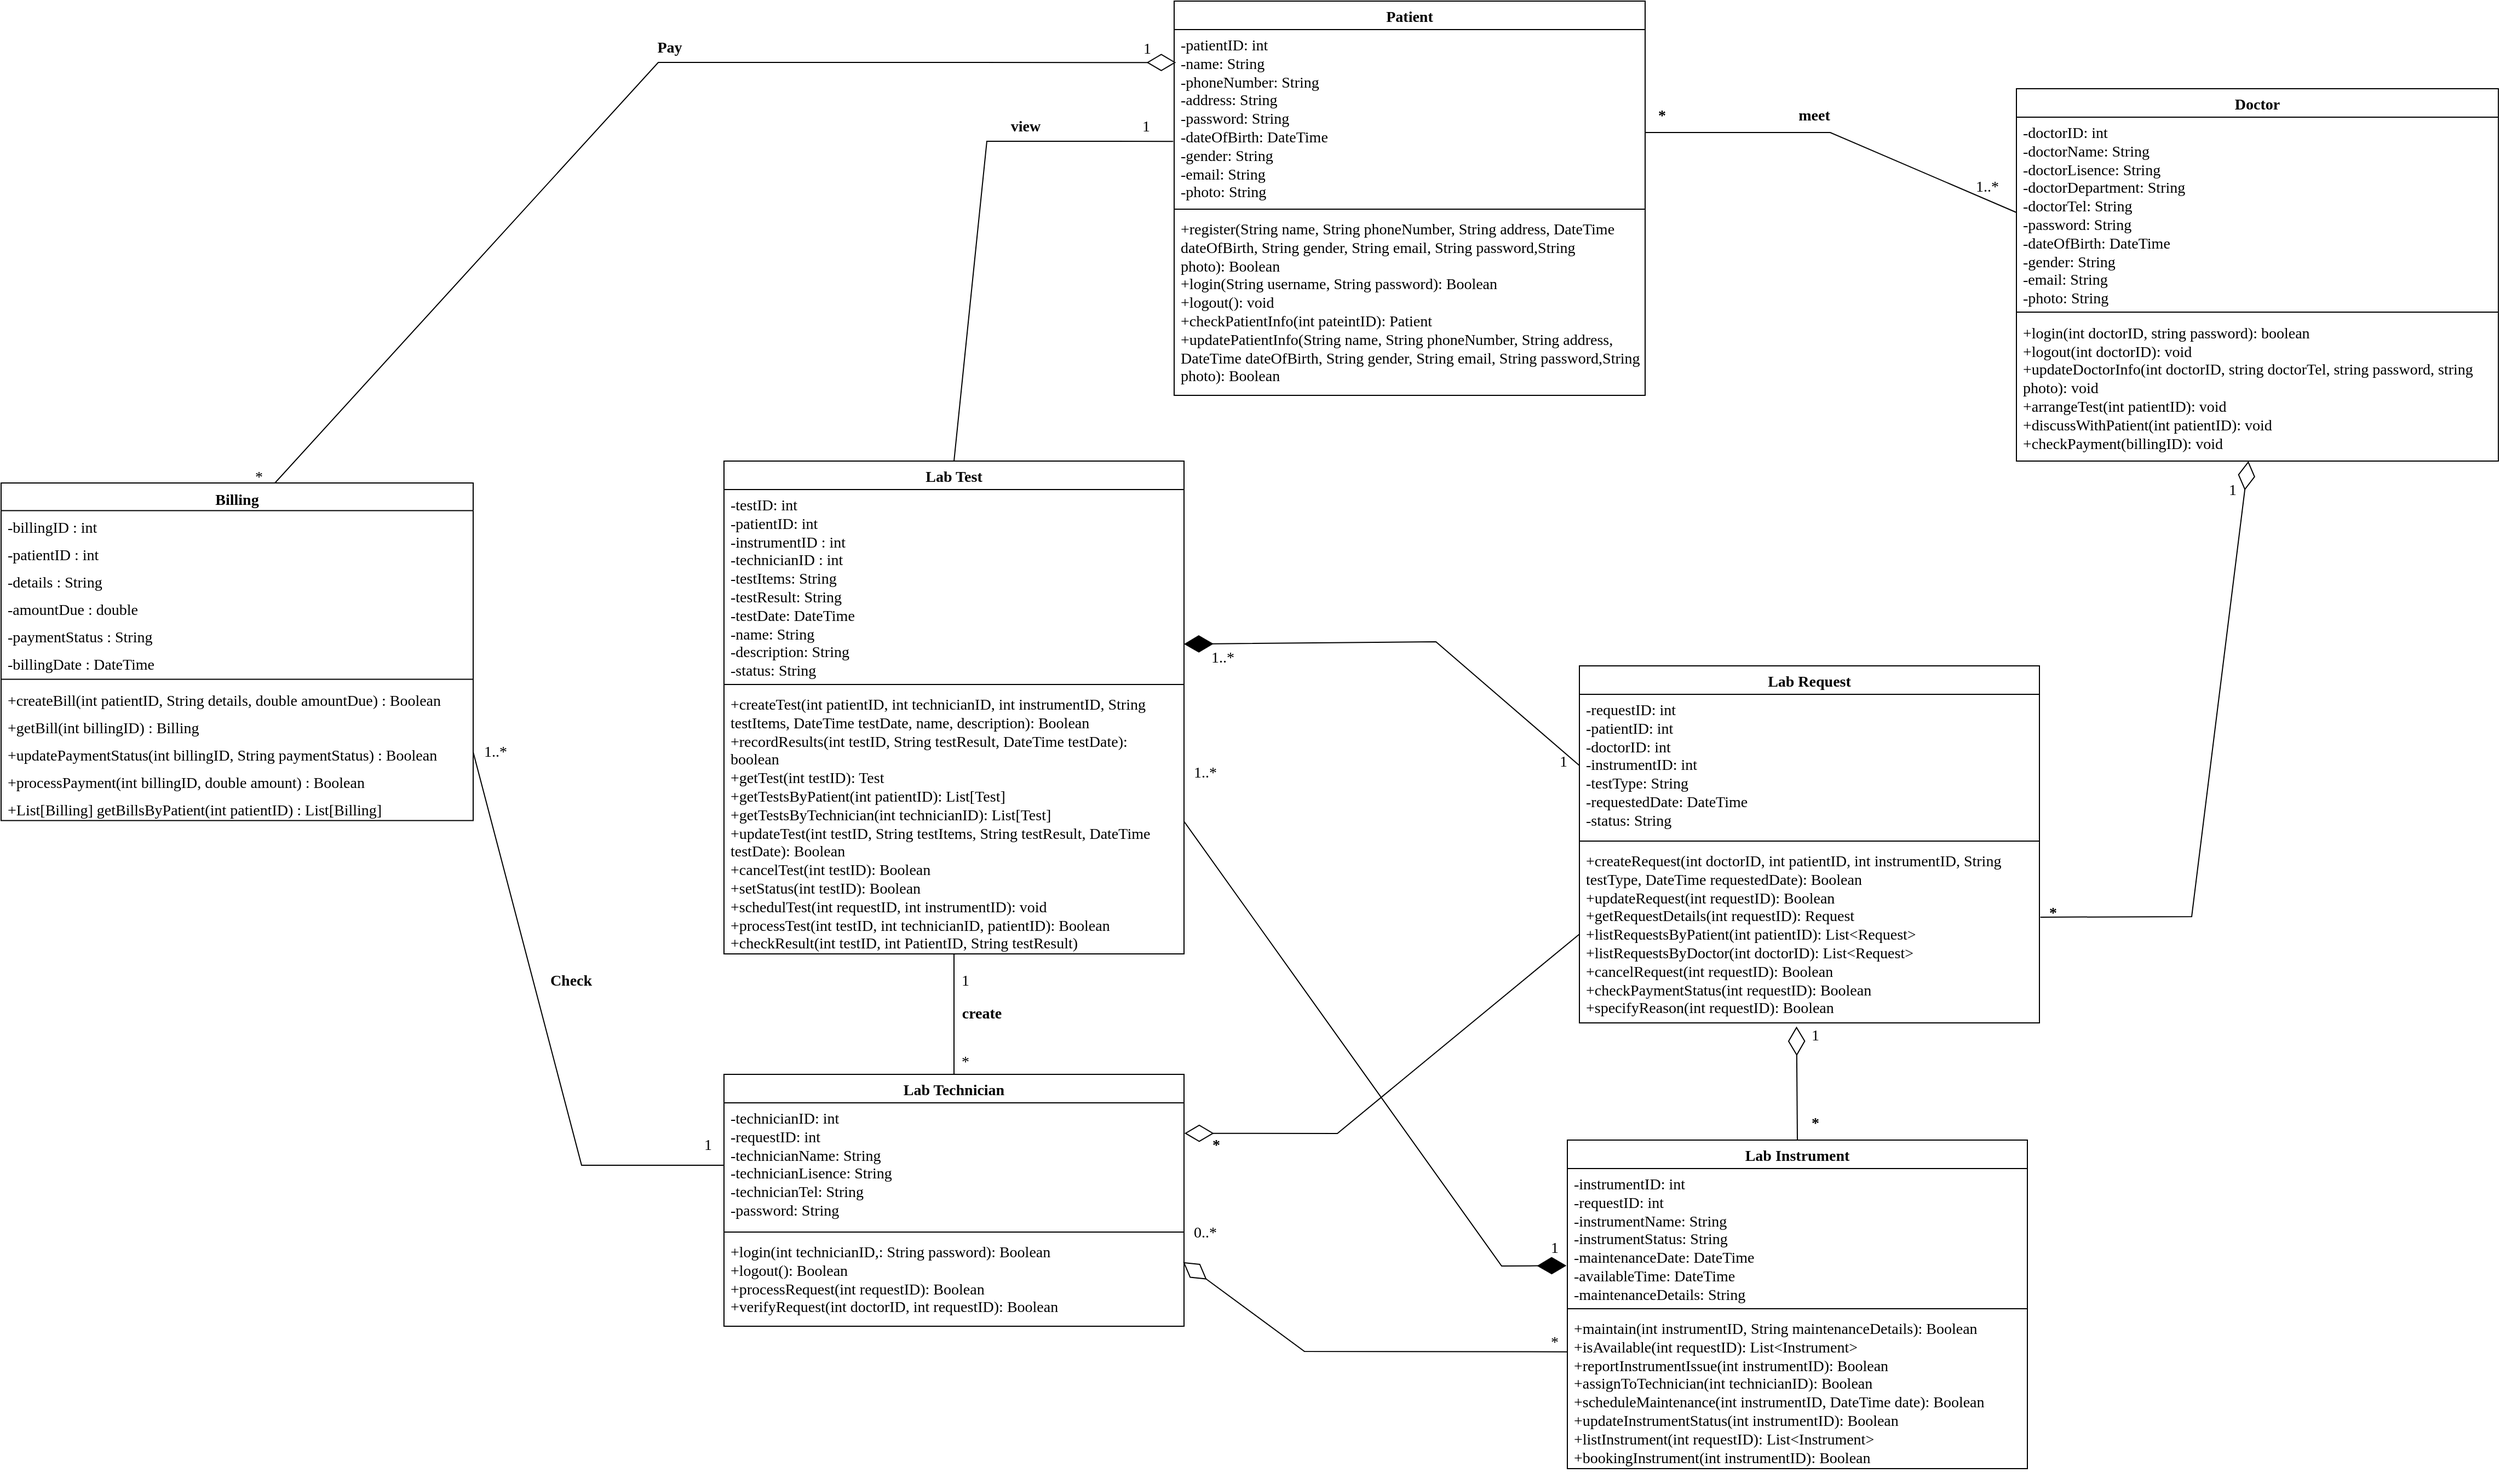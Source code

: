 <mxfile version="22.1.11" type="device">
  <diagram name="第 1 页" id="TqKDPVgios2m9M21Ib9q">
    <mxGraphModel dx="4728" dy="2272" grid="1" gridSize="10" guides="1" tooltips="1" connect="1" arrows="1" fold="1" page="1" pageScale="1" pageWidth="1169" pageHeight="827" background="none" math="0" shadow="0">
      <root>
        <mxCell id="0" />
        <mxCell id="1" parent="0" />
        <mxCell id="9he8c93qXu7TokHDavqF-1" value="Patient" style="swimlane;fontStyle=1;align=center;verticalAlign=top;childLayout=stackLayout;horizontal=1;startSize=26;horizontalStack=0;resizeParent=1;resizeParentMax=0;resizeLast=0;collapsible=1;marginBottom=0;whiteSpace=wrap;html=1;fontFamily=Times New Roman;fontSize=14;" parent="1" vertex="1">
          <mxGeometry x="-1599" y="-990" width="430" height="360" as="geometry" />
        </mxCell>
        <mxCell id="9he8c93qXu7TokHDavqF-2" value="&lt;font style=&quot;font-size: 14px;&quot;&gt;        -patientID: int&lt;br style=&quot;font-size: 14px;&quot;&gt;-name: String&amp;nbsp;&lt;br style=&quot;font-size: 14px;&quot;&gt;-phoneNumber: String&amp;nbsp;&lt;br style=&quot;font-size: 14px;&quot;&gt;-address: String&amp;nbsp;&lt;br style=&quot;font-size: 14px;&quot;&gt;-password: String&amp;nbsp;&lt;br style=&quot;font-size: 14px;&quot;&gt;-dateOfBirth: DateTime&amp;nbsp;&lt;br style=&quot;font-size: 14px;&quot;&gt;-gender: String&amp;nbsp;&lt;br style=&quot;font-size: 14px;&quot;&gt;-email: String&amp;nbsp;&lt;br style=&quot;font-size: 14px;&quot;&gt;        -photo: String&amp;nbsp;&lt;/font&gt;" style="text;strokeColor=none;fillColor=none;align=left;verticalAlign=top;spacingLeft=4;spacingRight=4;overflow=hidden;rotatable=0;points=[[0,0.5],[1,0.5]];portConstraint=eastwest;whiteSpace=wrap;html=1;fontFamily=Times New Roman;fontSize=14;" parent="9he8c93qXu7TokHDavqF-1" vertex="1">
          <mxGeometry y="26" width="430" height="160" as="geometry" />
        </mxCell>
        <mxCell id="9he8c93qXu7TokHDavqF-3" value="" style="line;strokeWidth=1;fillColor=none;align=left;verticalAlign=middle;spacingTop=-1;spacingLeft=3;spacingRight=3;rotatable=0;labelPosition=right;points=[];portConstraint=eastwest;strokeColor=inherit;fontFamily=Times New Roman;fontSize=14;" parent="9he8c93qXu7TokHDavqF-1" vertex="1">
          <mxGeometry y="186" width="430" height="8" as="geometry" />
        </mxCell>
        <mxCell id="9he8c93qXu7TokHDavqF-4" value="&lt;font style=&quot;font-size: 14px;&quot;&gt;+register(String name, String phoneNumber, String address, DateTime dateOfBirth, String gender, String email, String password,String photo):&amp;nbsp;Boolean&lt;br style=&quot;font-size: 14px;&quot;&gt;+login(String username, String password): Boolean&lt;br style=&quot;font-size: 14px;&quot;&gt;+logout():&amp;nbsp;void&lt;br style=&quot;font-size: 14px;&quot;&gt;+checkPatientInfo(int pateintID):&amp;nbsp;Patient&lt;br style=&quot;font-size: 14px;&quot;&gt;+updatePatientInfo(String name, String phoneNumber, String address, DateTime dateOfBirth, String gender, String email, String password,String photo):&amp;nbsp;Boolean&lt;br style=&quot;font-size: 14px;&quot;&gt;&lt;/font&gt;&lt;span style=&quot;font-size: 14px;&quot;&gt;&lt;br style=&quot;font-size: 14px;&quot;&gt;&lt;/span&gt;" style="text;strokeColor=none;fillColor=none;align=left;verticalAlign=top;spacingLeft=4;spacingRight=4;overflow=hidden;rotatable=0;points=[[0,0.5],[1,0.5]];portConstraint=eastwest;whiteSpace=wrap;html=1;fontSize=14;fontFamily=Times New Roman;" parent="9he8c93qXu7TokHDavqF-1" vertex="1">
          <mxGeometry y="194" width="430" height="166" as="geometry" />
        </mxCell>
        <mxCell id="9he8c93qXu7TokHDavqF-5" value="&lt;font style=&quot;font-size: 14px;&quot;&gt;Doctor&lt;/font&gt;" style="swimlane;fontStyle=1;align=center;verticalAlign=top;childLayout=stackLayout;horizontal=1;startSize=26;horizontalStack=0;resizeParent=1;resizeParentMax=0;resizeLast=0;collapsible=1;marginBottom=0;whiteSpace=wrap;html=1;fontFamily=Times New Roman;fontSize=14;" parent="1" vertex="1">
          <mxGeometry x="-830" y="-910" width="440" height="340" as="geometry" />
        </mxCell>
        <mxCell id="9he8c93qXu7TokHDavqF-6" value="-doctorID: int&lt;br style=&quot;border-color: var(--border-color); font-size: 14px;&quot;&gt;-doctorName: String&lt;br style=&quot;font-size: 14px;&quot;&gt;-doctorLisence: String&lt;br style=&quot;font-size: 14px;&quot;&gt;-doctorDepartment: String&lt;br style=&quot;font-size: 14px;&quot;&gt;-doctorTel: String&lt;br style=&quot;font-size: 14px;&quot;&gt;-password: String&lt;br style=&quot;font-size: 14px;&quot;&gt;-dateOfBirth: DateTime&amp;nbsp;&lt;br style=&quot;border-color: var(--border-color); font-size: 14px;&quot;&gt;-gender: String&amp;nbsp;&lt;br style=&quot;border-color: var(--border-color); font-size: 14px;&quot;&gt;-email: String&amp;nbsp;&lt;br style=&quot;border-color: var(--border-color); font-size: 14px;&quot;&gt;-photo: String&amp;nbsp;" style="text;strokeColor=none;fillColor=none;align=left;verticalAlign=top;spacingLeft=4;spacingRight=4;overflow=hidden;rotatable=0;points=[[0,0.5],[1,0.5]];portConstraint=eastwest;whiteSpace=wrap;html=1;fontFamily=Times New Roman;fontStyle=0;fontSize=14;" parent="9he8c93qXu7TokHDavqF-5" vertex="1">
          <mxGeometry y="26" width="440" height="174" as="geometry" />
        </mxCell>
        <mxCell id="9he8c93qXu7TokHDavqF-7" value="" style="line;strokeWidth=1;fillColor=none;align=left;verticalAlign=middle;spacingTop=-1;spacingLeft=3;spacingRight=3;rotatable=0;labelPosition=right;points=[];portConstraint=eastwest;strokeColor=inherit;fontFamily=Times New Roman;fontSize=14;" parent="9he8c93qXu7TokHDavqF-5" vertex="1">
          <mxGeometry y="200" width="440" height="8" as="geometry" />
        </mxCell>
        <mxCell id="9he8c93qXu7TokHDavqF-8" value="+login(int&amp;nbsp;doctorID, string&amp;nbsp;password):&amp;nbsp;boolean&lt;br style=&quot;font-size: 14px;&quot;&gt;+logout(int doctorID):&amp;nbsp;void&lt;br style=&quot;font-size: 14px;&quot;&gt;+updateDoctorInfo(int doctorID, string doctorTel, string password, string photo):&amp;nbsp;void&lt;br style=&quot;font-size: 14px;&quot;&gt;+arrangeTest(int patientID):&amp;nbsp;void&lt;br style=&quot;font-size: 14px;&quot;&gt;+discussWithPatient(int patientID): void&lt;br style=&quot;font-size: 14px;&quot;&gt;+checkPayment(billingID): void" style="text;strokeColor=none;fillColor=none;align=left;verticalAlign=middle;spacingLeft=4;spacingRight=4;overflow=hidden;rotatable=0;points=[[0,0.5],[1,0.5]];portConstraint=eastwest;whiteSpace=wrap;html=1;fontSize=14;fontFamily=Times New Roman;" parent="9he8c93qXu7TokHDavqF-5" vertex="1">
          <mxGeometry y="208" width="440" height="132" as="geometry" />
        </mxCell>
        <mxCell id="qhscMPEdZ7NWJM8DnEz1-3" value="Lab Test" style="swimlane;fontStyle=1;align=center;verticalAlign=top;childLayout=stackLayout;horizontal=1;startSize=26;horizontalStack=0;resizeParent=1;resizeParentMax=0;resizeLast=0;collapsible=1;marginBottom=0;whiteSpace=wrap;html=1;fontFamily=Times New Roman;fontSize=14;" parent="1" vertex="1">
          <mxGeometry x="-2010" y="-570" width="420" height="450" as="geometry" />
        </mxCell>
        <mxCell id="qhscMPEdZ7NWJM8DnEz1-4" value="-testID: int&lt;br style=&quot;font-size: 14px;&quot;&gt;-patientID: int&lt;br style=&quot;font-size: 14px;&quot;&gt;-instrumentID : int&lt;br style=&quot;font-size: 14px;&quot;&gt;-technicianID : int&lt;br style=&quot;font-size: 14px;&quot;&gt;-testItems: String&lt;br style=&quot;font-size: 14px;&quot;&gt;-testResult: String&lt;br style=&quot;font-size: 14px;&quot;&gt;-testDate: DateTime&lt;br style=&quot;font-size: 14px;&quot;&gt;-name:&amp;nbsp;String&lt;br style=&quot;font-size: 14px;&quot;&gt;-description: String&lt;br style=&quot;font-size: 14px;&quot;&gt;-status: String" style="text;strokeColor=none;fillColor=none;align=left;verticalAlign=top;spacingLeft=4;spacingRight=4;overflow=hidden;rotatable=0;points=[[0,0.5],[1,0.5]];portConstraint=eastwest;whiteSpace=wrap;html=1;fontFamily=Times New Roman;fontSize=14;" parent="qhscMPEdZ7NWJM8DnEz1-3" vertex="1">
          <mxGeometry y="26" width="420" height="174" as="geometry" />
        </mxCell>
        <mxCell id="qhscMPEdZ7NWJM8DnEz1-5" value="" style="line;strokeWidth=1;fillColor=none;align=left;verticalAlign=middle;spacingTop=-1;spacingLeft=3;spacingRight=3;rotatable=0;labelPosition=right;points=[];portConstraint=eastwest;strokeColor=inherit;fontFamily=Times New Roman;fontSize=14;" parent="qhscMPEdZ7NWJM8DnEz1-3" vertex="1">
          <mxGeometry y="200" width="420" height="8" as="geometry" />
        </mxCell>
        <mxCell id="qhscMPEdZ7NWJM8DnEz1-6" value="+createTest(int patientID, int technicianID, int instrumentID, String testItems, DateTime testDate, name, description): Boolean&lt;br style=&quot;font-size: 14px;&quot;&gt;+recordResults(int testID, String testResult, DateTime testDate): boolean&lt;br style=&quot;border-color: var(--border-color); font-size: 14px;&quot;&gt;+getTest(int testID): Test&lt;br style=&quot;font-size: 14px;&quot;&gt;+getTestsByPatient(int patientID): List[Test]&lt;br style=&quot;font-size: 14px;&quot;&gt;+getTestsByTechnician(int technicianID): List[Test]&lt;br style=&quot;font-size: 14px;&quot;&gt;+updateTest(int testID, String testItems, String testResult, DateTime testDate): Boolean&lt;br style=&quot;font-size: 14px;&quot;&gt;+cancelTest(int testID): Boolean&lt;br style=&quot;font-size: 14px;&quot;&gt;+setStatus(int testID): Boolean&lt;br style=&quot;font-size: 14px;&quot;&gt;+schedulTest(int requestID, int instrumentID): void&lt;br style=&quot;font-size: 14px;&quot;&gt;+processTest(int testID, int technicianID, patientID): Boolean&lt;br style=&quot;font-size: 14px;&quot;&gt;+checkResult(int testID, int PatientID, String testResult)" style="text;strokeColor=none;fillColor=none;align=left;verticalAlign=top;spacingLeft=4;spacingRight=4;overflow=hidden;rotatable=0;points=[[0,0.5],[1,0.5]];portConstraint=eastwest;whiteSpace=wrap;html=1;fontFamily=Times New Roman;fontSize=14;" parent="qhscMPEdZ7NWJM8DnEz1-3" vertex="1">
          <mxGeometry y="208" width="420" height="242" as="geometry" />
        </mxCell>
        <mxCell id="qhscMPEdZ7NWJM8DnEz1-11" value="&lt;font style=&quot;font-size: 14px;&quot;&gt;*&lt;/font&gt;" style="text;html=1;align=center;verticalAlign=middle;resizable=0;points=[];autosize=1;strokeColor=none;fillColor=none;fontFamily=Times New Roman;fontSize=14;" parent="1" vertex="1">
          <mxGeometry x="-1805" y="-36" width="30" height="30" as="geometry" />
        </mxCell>
        <mxCell id="qhscMPEdZ7NWJM8DnEz1-12" value="&lt;font style=&quot;font-size: 14px;&quot;&gt;1&lt;/font&gt;" style="text;html=1;align=center;verticalAlign=middle;resizable=0;points=[];autosize=1;strokeColor=none;fillColor=none;fontFamily=Times New Roman;fontSize=14;" parent="1" vertex="1">
          <mxGeometry x="-1805" y="-110" width="30" height="30" as="geometry" />
        </mxCell>
        <mxCell id="qhscMPEdZ7NWJM8DnEz1-13" value="" style="endArrow=none;html=1;rounded=0;exitX=0.5;exitY=0;exitDx=0;exitDy=0;fontFamily=Times New Roman;fontSize=14;" parent="1" source="qhscMPEdZ7NWJM8DnEz1-46" target="qhscMPEdZ7NWJM8DnEz1-6" edge="1">
          <mxGeometry width="50" height="50" relative="1" as="geometry">
            <mxPoint x="-1800" y="-15" as="sourcePoint" />
            <mxPoint x="-1821" y="-224" as="targetPoint" />
          </mxGeometry>
        </mxCell>
        <mxCell id="qhscMPEdZ7NWJM8DnEz1-14" value="&lt;b style=&quot;font-size: 14px;&quot;&gt;&lt;font style=&quot;font-size: 14px;&quot;&gt;create&lt;/font&gt;&lt;/b&gt;" style="text;html=1;align=center;verticalAlign=middle;resizable=0;points=[];autosize=1;strokeColor=none;fillColor=none;fontFamily=Times New Roman;fontSize=14;" parent="1" vertex="1">
          <mxGeometry x="-1805" y="-80" width="60" height="30" as="geometry" />
        </mxCell>
        <mxCell id="qhscMPEdZ7NWJM8DnEz1-15" value="" style="endArrow=none;html=1;rounded=0;entryX=0;entryY=0.249;entryDx=0;entryDy=0;startArrow=diamondThin;startFill=0;endSize=6;startSize=24;fontFamily=Times New Roman;exitX=0.998;exitY=0.285;exitDx=0;exitDy=0;exitPerimeter=0;entryPerimeter=0;fontSize=14;" parent="1" source="qhscMPEdZ7NWJM8DnEz1-49" target="qhscMPEdZ7NWJM8DnEz1-37" edge="1">
          <mxGeometry width="50" height="50" relative="1" as="geometry">
            <mxPoint x="-1590" y="159" as="sourcePoint" />
            <mxPoint x="-1340" y="214" as="targetPoint" />
            <Array as="points">
              <mxPoint x="-1480" y="243" />
            </Array>
          </mxGeometry>
        </mxCell>
        <mxCell id="qhscMPEdZ7NWJM8DnEz1-16" value="&lt;font style=&quot;font-size: 14px;&quot;&gt;0..*&lt;/font&gt;" style="text;html=1;align=center;verticalAlign=middle;resizable=0;points=[];autosize=1;strokeColor=none;fillColor=none;fontFamily=Times New Roman;fontSize=14;" parent="1" vertex="1">
          <mxGeometry x="-1591" y="120" width="40" height="30" as="geometry" />
        </mxCell>
        <mxCell id="qhscMPEdZ7NWJM8DnEz1-17" value="&lt;font style=&quot;font-size: 14px;&quot;&gt;*&lt;/font&gt;" style="text;html=1;align=center;verticalAlign=middle;resizable=0;points=[];autosize=1;strokeColor=none;fillColor=none;fontFamily=Times New Roman;fontSize=14;" parent="1" vertex="1">
          <mxGeometry x="-1267" y="220" width="30" height="30" as="geometry" />
        </mxCell>
        <mxCell id="qhscMPEdZ7NWJM8DnEz1-21" value="&lt;font style=&quot;font-size: 14px;&quot;&gt;1&lt;/font&gt;" style="text;html=1;align=center;verticalAlign=middle;resizable=0;points=[];autosize=1;strokeColor=none;fillColor=none;fontFamily=Times New Roman;fontSize=14;" parent="1" vertex="1">
          <mxGeometry x="-1029" y="-60" width="30" height="30" as="geometry" />
        </mxCell>
        <mxCell id="qhscMPEdZ7NWJM8DnEz1-22" value="" style="endArrow=none;html=1;rounded=0;startArrow=diamondThin;startFill=0;endSize=6;startSize=24;entryX=0.5;entryY=0;entryDx=0;entryDy=0;fontFamily=Times New Roman;exitX=0.472;exitY=1.02;exitDx=0;exitDy=0;exitPerimeter=0;fontSize=14;" parent="1" source="qhscMPEdZ7NWJM8DnEz1-53" target="qhscMPEdZ7NWJM8DnEz1-34" edge="1">
          <mxGeometry width="50" height="50" relative="1" as="geometry">
            <mxPoint x="-1029" y="-130" as="sourcePoint" />
            <mxPoint x="-1039" as="targetPoint" />
          </mxGeometry>
        </mxCell>
        <mxCell id="qhscMPEdZ7NWJM8DnEz1-23" value="*" style="text;html=1;align=center;verticalAlign=middle;resizable=0;points=[];autosize=1;strokeColor=none;fillColor=none;fontFamily=Times New Roman;fontSize=14;fontStyle=1" parent="1" vertex="1">
          <mxGeometry x="-1029" y="20" width="30" height="30" as="geometry" />
        </mxCell>
        <mxCell id="qhscMPEdZ7NWJM8DnEz1-25" value="" style="endArrow=none;html=1;rounded=0;exitX=1.001;exitY=0.244;exitDx=0;exitDy=0;entryX=0;entryY=0.5;entryDx=0;entryDy=0;startArrow=diamondThin;startFill=0;startSize=24;fontFamily=Times New Roman;exitPerimeter=0;fontSize=14;" parent="1" source="qhscMPEdZ7NWJM8DnEz1-47" target="qhscMPEdZ7NWJM8DnEz1-53" edge="1">
          <mxGeometry width="50" height="50" relative="1" as="geometry">
            <mxPoint x="-1586.22" y="37.04" as="sourcePoint" />
            <mxPoint x="-1360" y="-335" as="targetPoint" />
            <Array as="points">
              <mxPoint x="-1450" y="44" />
            </Array>
          </mxGeometry>
        </mxCell>
        <mxCell id="qhscMPEdZ7NWJM8DnEz1-26" value="*" style="text;html=1;align=center;verticalAlign=middle;resizable=0;points=[];autosize=1;strokeColor=none;fillColor=none;fontFamily=Times New Roman;fontSize=14;fontStyle=1" parent="1" vertex="1">
          <mxGeometry x="-1576" y="40" width="30" height="30" as="geometry" />
        </mxCell>
        <mxCell id="qhscMPEdZ7NWJM8DnEz1-27" value="" style="endArrow=none;startArrow=diamondThin;endFill=0;startFill=1;html=1;verticalAlign=bottom;labelBackgroundColor=none;strokeWidth=1;startSize=24;endSize=8;rounded=0;exitX=1;exitY=0.811;exitDx=0;exitDy=0;entryX=0;entryY=0.5;entryDx=0;entryDy=0;fontFamily=Times New Roman;exitPerimeter=0;fontSize=14;" parent="1" source="qhscMPEdZ7NWJM8DnEz1-4" target="qhscMPEdZ7NWJM8DnEz1-51" edge="1">
          <mxGeometry width="160" relative="1" as="geometry">
            <mxPoint x="-1580" y="-497.0" as="sourcePoint" />
            <mxPoint x="-1350" y="-428" as="targetPoint" />
            <Array as="points">
              <mxPoint x="-1360" y="-405" />
            </Array>
          </mxGeometry>
        </mxCell>
        <mxCell id="qhscMPEdZ7NWJM8DnEz1-28" value="&lt;span style=&quot;font-weight: normal; font-size: 14px;&quot;&gt;1&lt;/span&gt;" style="text;html=1;align=center;verticalAlign=middle;resizable=0;points=[];autosize=1;strokeColor=none;fillColor=none;fontFamily=Times New Roman;fontSize=14;fontStyle=1" parent="1" vertex="1">
          <mxGeometry x="-1259" y="-310" width="30" height="30" as="geometry" />
        </mxCell>
        <mxCell id="qhscMPEdZ7NWJM8DnEz1-29" value="&lt;span style=&quot;font-weight: normal; font-size: 14px;&quot;&gt;1..*&lt;/span&gt;" style="text;html=1;align=center;verticalAlign=middle;resizable=0;points=[];autosize=1;strokeColor=none;fillColor=none;fontFamily=Times New Roman;fontSize=14;fontStyle=1" parent="1" vertex="1">
          <mxGeometry x="-1575" y="-405" width="40" height="30" as="geometry" />
        </mxCell>
        <mxCell id="qhscMPEdZ7NWJM8DnEz1-46" value="&lt;font style=&quot;font-size: 14px;&quot;&gt;Lab Technician&lt;/font&gt;" style="swimlane;fontStyle=1;align=center;verticalAlign=top;childLayout=stackLayout;horizontal=1;startSize=26;horizontalStack=0;resizeParent=1;resizeParentMax=0;resizeLast=0;collapsible=1;marginBottom=0;whiteSpace=wrap;html=1;fontFamily=Times New Roman;fontSize=14;" parent="1" vertex="1">
          <mxGeometry x="-2010" y="-10" width="420" height="230" as="geometry" />
        </mxCell>
        <mxCell id="qhscMPEdZ7NWJM8DnEz1-47" value="&lt;font style=&quot;font-size: 14px;&quot;&gt;&lt;font style=&quot;font-size: 14px;&quot;&gt;-technicianID: int&lt;br style=&quot;font-size: 14px;&quot;&gt;-requestID: int&lt;br style=&quot;font-size: 14px;&quot;&gt;-technicianName: String&lt;br style=&quot;font-size: 14px;&quot;&gt;-technicianLisence: String&lt;br style=&quot;font-size: 14px;&quot;&gt;-&lt;/font&gt;technicianTel: String&lt;br style=&quot;font-size: 14px;&quot;&gt;&lt;/font&gt;&lt;font style=&quot;font-size: 14px;&quot;&gt;-password: String&lt;br style=&quot;font-size: 14px;&quot;&gt;&lt;/font&gt;" style="text;strokeColor=none;fillColor=none;align=left;verticalAlign=top;spacingLeft=4;spacingRight=4;overflow=hidden;rotatable=0;points=[[0,0.5],[1,0.5]];portConstraint=eastwest;whiteSpace=wrap;html=1;fontFamily=Times New Roman;fontSize=14;" parent="qhscMPEdZ7NWJM8DnEz1-46" vertex="1">
          <mxGeometry y="26" width="420" height="114" as="geometry" />
        </mxCell>
        <mxCell id="qhscMPEdZ7NWJM8DnEz1-48" value="" style="line;strokeWidth=1;fillColor=none;align=left;verticalAlign=middle;spacingTop=-1;spacingLeft=3;spacingRight=3;rotatable=0;labelPosition=right;points=[];portConstraint=eastwest;strokeColor=inherit;fontFamily=Times New Roman;fontSize=14;" parent="qhscMPEdZ7NWJM8DnEz1-46" vertex="1">
          <mxGeometry y="140" width="420" height="8" as="geometry" />
        </mxCell>
        <mxCell id="qhscMPEdZ7NWJM8DnEz1-49" value="+login(int technicianID,: String password): Boolean&lt;br style=&quot;font-size: 14px;&quot;&gt;+logout(): Boolean&lt;br style=&quot;font-size: 14px;&quot;&gt;+processRequest(int requestID): Boolean&lt;br style=&quot;font-size: 14px;&quot;&gt;+verifyRequest(int doctorID, int requestID): Boolean" style="text;strokeColor=none;fillColor=none;align=left;verticalAlign=top;spacingLeft=4;spacingRight=4;overflow=hidden;rotatable=0;points=[[0,0.5],[1,0.5]];portConstraint=eastwest;whiteSpace=wrap;html=1;fontFamily=Times New Roman;fontSize=14;" parent="qhscMPEdZ7NWJM8DnEz1-46" vertex="1">
          <mxGeometry y="148" width="420" height="82" as="geometry" />
        </mxCell>
        <mxCell id="qhscMPEdZ7NWJM8DnEz1-50" value="&lt;font style=&quot;font-size: 14px;&quot;&gt;Lab Request&lt;/font&gt;" style="swimlane;fontStyle=1;align=center;verticalAlign=top;childLayout=stackLayout;horizontal=1;startSize=26;horizontalStack=0;resizeParent=1;resizeParentMax=0;resizeLast=0;collapsible=1;marginBottom=0;whiteSpace=wrap;html=1;fontFamily=Times New Roman;fontSize=14;" parent="1" vertex="1">
          <mxGeometry x="-1229" y="-383" width="420" height="326" as="geometry" />
        </mxCell>
        <mxCell id="qhscMPEdZ7NWJM8DnEz1-51" value="-requestID: int&lt;br style=&quot;font-size: 14px;&quot;&gt;-patientID: int&lt;br style=&quot;font-size: 14px;&quot;&gt;-doctorID: int&lt;br style=&quot;font-size: 14px;&quot;&gt;-instrumentID: int&lt;br style=&quot;border-color: var(--border-color); font-size: 14px;&quot;&gt;-testType: String&lt;br style=&quot;font-size: 14px;&quot;&gt;-requestedDate: DateTime&lt;br style=&quot;font-size: 14px;&quot;&gt;-status: String" style="text;strokeColor=none;fillColor=none;align=left;verticalAlign=top;spacingLeft=4;spacingRight=4;overflow=hidden;rotatable=0;points=[[0,0.5],[1,0.5]];portConstraint=eastwest;whiteSpace=wrap;html=1;fontFamily=Times New Roman;fontSize=14;" parent="qhscMPEdZ7NWJM8DnEz1-50" vertex="1">
          <mxGeometry y="26" width="420" height="130" as="geometry" />
        </mxCell>
        <mxCell id="qhscMPEdZ7NWJM8DnEz1-52" value="" style="line;strokeWidth=1;fillColor=none;align=left;verticalAlign=middle;spacingTop=-1;spacingLeft=3;spacingRight=3;rotatable=0;labelPosition=right;points=[];portConstraint=eastwest;strokeColor=inherit;fontFamily=Times New Roman;fontSize=14;" parent="qhscMPEdZ7NWJM8DnEz1-50" vertex="1">
          <mxGeometry y="156" width="420" height="8" as="geometry" />
        </mxCell>
        <mxCell id="qhscMPEdZ7NWJM8DnEz1-53" value="+createRequest(int&amp;nbsp;doctorID, int patientID, int instrumentID, String testType, DateTime requestedDate): Boolean&lt;br style=&quot;font-size: 14px;&quot;&gt;+updateRequest(int requestID): Boolean&lt;br style=&quot;font-size: 14px;&quot;&gt;+getRequestDetails(int requestID): Request&lt;br style=&quot;font-size: 14px;&quot;&gt;+listRequestsByPatient(int patientID): List&amp;lt;Request&amp;gt;&lt;br style=&quot;font-size: 14px;&quot;&gt;+listRequestsByDoctor(int&amp;nbsp;doctorID): List&amp;lt;Request&amp;gt;&lt;br style=&quot;font-size: 14px;&quot;&gt;+cancelRequest(int&amp;nbsp;requestID): Boolean&lt;br style=&quot;font-size: 14px;&quot;&gt;+checkPaymentStatus(int requestID): Boolean&lt;br style=&quot;font-size: 14px;&quot;&gt;+specifyReason(int requestID): Boolean" style="text;strokeColor=none;fillColor=none;align=left;verticalAlign=top;spacingLeft=4;spacingRight=4;overflow=hidden;rotatable=0;points=[[0,0.5],[1,0.5]];portConstraint=eastwest;whiteSpace=wrap;html=1;fontFamily=Times New Roman;fontSize=14;" parent="qhscMPEdZ7NWJM8DnEz1-50" vertex="1">
          <mxGeometry y="164" width="420" height="162" as="geometry" />
        </mxCell>
        <mxCell id="qhscMPEdZ7NWJM8DnEz1-54" value="" style="endArrow=none;html=1;rounded=0;startArrow=none;startFill=0;startSize=24;entryX=0.5;entryY=0;entryDx=0;entryDy=0;fontFamily=Times New Roman;exitX=-0.002;exitY=0.638;exitDx=0;exitDy=0;exitPerimeter=0;fontSize=14;" parent="1" source="9he8c93qXu7TokHDavqF-2" target="qhscMPEdZ7NWJM8DnEz1-3" edge="1">
          <mxGeometry width="50" height="50" relative="1" as="geometry">
            <mxPoint x="-1663" y="-760" as="sourcePoint" />
            <mxPoint x="-2060" y="-694" as="targetPoint" />
            <Array as="points">
              <mxPoint x="-1770" y="-862" />
            </Array>
          </mxGeometry>
        </mxCell>
        <mxCell id="qhscMPEdZ7NWJM8DnEz1-55" value="&lt;b style=&quot;font-size: 14px;&quot;&gt;&lt;font style=&quot;font-size: 14px;&quot;&gt;view&lt;/font&gt;&lt;/b&gt;" style="text;html=1;align=center;verticalAlign=middle;resizable=0;points=[];autosize=1;strokeColor=none;fillColor=none;fontFamily=Times New Roman;fontSize=14;" parent="1" vertex="1">
          <mxGeometry x="-1760" y="-890" width="50" height="30" as="geometry" />
        </mxCell>
        <mxCell id="qhscMPEdZ7NWJM8DnEz1-56" value="&lt;font style=&quot;font-size: 14px;&quot;&gt;1&lt;/font&gt;" style="text;html=1;align=center;verticalAlign=middle;resizable=0;points=[];autosize=1;strokeColor=none;fillColor=none;fontFamily=Times New Roman;fontSize=14;" parent="1" vertex="1">
          <mxGeometry x="-1640" y="-890" width="30" height="30" as="geometry" />
        </mxCell>
        <mxCell id="qhscMPEdZ7NWJM8DnEz1-59" value="" style="endArrow=none;html=1;rounded=0;entryX=0;entryY=0.5;entryDx=0;entryDy=0;startArrow=none;startFill=0;startSize=24;exitX=0;exitY=0.5;exitDx=0;exitDy=0;fontFamily=Times New Roman;fontSize=14;" parent="1" source="9he8c93qXu7TokHDavqF-6" edge="1">
          <mxGeometry width="50" height="50" relative="1" as="geometry">
            <mxPoint x="-925" y="-705" as="sourcePoint" />
            <mxPoint x="-1169" y="-870" as="targetPoint" />
            <Array as="points">
              <mxPoint x="-1000" y="-870" />
            </Array>
          </mxGeometry>
        </mxCell>
        <mxCell id="qhscMPEdZ7NWJM8DnEz1-60" value="&lt;b style=&quot;font-size: 14px;&quot;&gt;&lt;font style=&quot;font-size: 14px;&quot;&gt;meet&lt;/font&gt;&lt;/b&gt;" style="text;html=1;align=center;verticalAlign=middle;resizable=0;points=[];autosize=1;strokeColor=none;fillColor=none;fontFamily=Times New Roman;fontSize=14;" parent="1" vertex="1">
          <mxGeometry x="-1040" y="-900" width="50" height="30" as="geometry" />
        </mxCell>
        <mxCell id="qhscMPEdZ7NWJM8DnEz1-61" value="*" style="text;html=1;align=center;verticalAlign=middle;resizable=0;points=[];autosize=1;strokeColor=none;fillColor=none;fontFamily=Times New Roman;fontSize=14;fontStyle=1" parent="1" vertex="1">
          <mxGeometry x="-1169" y="-900" width="30" height="30" as="geometry" />
        </mxCell>
        <mxCell id="qhscMPEdZ7NWJM8DnEz1-62" value="&lt;font style=&quot;font-size: 14px;&quot;&gt;1..*&lt;/font&gt;" style="text;html=1;align=center;verticalAlign=middle;resizable=0;points=[];autosize=1;strokeColor=none;fillColor=none;fontFamily=Times New Roman;fontSize=14;" parent="1" vertex="1">
          <mxGeometry x="-877" y="-835" width="40" height="30" as="geometry" />
        </mxCell>
        <mxCell id="qhscMPEdZ7NWJM8DnEz1-63" value="1" style="text;html=1;align=center;verticalAlign=middle;resizable=0;points=[];autosize=1;strokeColor=none;fillColor=none;fontFamily=Times New Roman;fontSize=14;" parent="1" vertex="1">
          <mxGeometry x="-648" y="-558" width="30" height="30" as="geometry" />
        </mxCell>
        <mxCell id="qhscMPEdZ7NWJM8DnEz1-64" value="*" style="text;html=1;align=center;verticalAlign=middle;resizable=0;points=[];autosize=1;strokeColor=none;fillColor=none;fontFamily=Times New Roman;fontSize=14;fontStyle=1" parent="1" vertex="1">
          <mxGeometry x="-812" y="-172" width="30" height="30" as="geometry" />
        </mxCell>
        <mxCell id="qhscMPEdZ7NWJM8DnEz1-65" value="" style="endArrow=none;html=1;rounded=0;startArrow=diamondThin;startFill=0;startSize=24;fontFamily=Times New Roman;entryX=1.002;entryY=0.404;entryDx=0;entryDy=0;entryPerimeter=0;fontSize=14;" parent="1" source="9he8c93qXu7TokHDavqF-8" target="qhscMPEdZ7NWJM8DnEz1-53" edge="1">
          <mxGeometry width="50" height="50" relative="1" as="geometry">
            <mxPoint x="-628" y="-339.91" as="sourcePoint" />
            <mxPoint x="-760" y="-340.91" as="targetPoint" />
            <Array as="points">
              <mxPoint x="-670" y="-154" />
            </Array>
          </mxGeometry>
        </mxCell>
        <mxCell id="qhscMPEdZ7NWJM8DnEz1-67" value="" style="endArrow=none;html=1;rounded=0;entryX=1;entryY=0.5;entryDx=0;entryDy=0;startArrow=diamondThin;startFill=1;endSize=24;startSize=24;exitX=-0.002;exitY=0.715;exitDx=0;exitDy=0;exitPerimeter=0;fontFamily=Times New Roman;fontSize=14;" parent="1" source="qhscMPEdZ7NWJM8DnEz1-35" target="qhscMPEdZ7NWJM8DnEz1-6" edge="1">
          <mxGeometry width="50" height="50" relative="1" as="geometry">
            <mxPoint x="-1430" y="-150" as="sourcePoint" />
            <mxPoint x="-1380" y="-200" as="targetPoint" />
            <Array as="points">
              <mxPoint x="-1300" y="165" />
            </Array>
          </mxGeometry>
        </mxCell>
        <mxCell id="qhscMPEdZ7NWJM8DnEz1-69" value="&lt;font style=&quot;font-size: 14px;&quot;&gt;1&lt;/font&gt;" style="text;html=1;align=center;verticalAlign=middle;resizable=0;points=[];autosize=1;strokeColor=none;fillColor=none;fontFamily=Times New Roman;fontSize=14;" parent="1" vertex="1">
          <mxGeometry x="-1267" y="134" width="30" height="30" as="geometry" />
        </mxCell>
        <mxCell id="qhscMPEdZ7NWJM8DnEz1-70" value="&lt;font style=&quot;font-size: 14px;&quot;&gt;1..*&lt;/font&gt;" style="text;html=1;align=center;verticalAlign=middle;resizable=0;points=[];autosize=1;strokeColor=none;fillColor=none;fontFamily=Times New Roman;fontSize=14;" parent="1" vertex="1">
          <mxGeometry x="-1591" y="-300" width="40" height="30" as="geometry" />
        </mxCell>
        <mxCell id="RXQMj8knXhtyHbulFyx7-1" value="Billing" style="swimlane;fontStyle=1;align=center;verticalAlign=top;childLayout=stackLayout;horizontal=1;startSize=25.25;horizontalStack=0;resizeParent=1;resizeParentMax=0;resizeLast=0;collapsible=0;marginBottom=0;fontFamily=Times New Roman;fontSize=14;" parent="1" vertex="1">
          <mxGeometry x="-2670" y="-550" width="431" height="308.25" as="geometry" />
        </mxCell>
        <mxCell id="RXQMj8knXhtyHbulFyx7-2" value="-billingID : int" style="text;strokeColor=none;fillColor=none;align=left;verticalAlign=top;spacingLeft=4;spacingRight=4;overflow=hidden;rotatable=0;points=[[0,0.5],[1,0.5]];portConstraint=eastwest;fontFamily=Times New Roman;fontSize=14;" parent="RXQMj8knXhtyHbulFyx7-1" vertex="1">
          <mxGeometry y="25.25" width="431" height="25" as="geometry" />
        </mxCell>
        <mxCell id="RXQMj8knXhtyHbulFyx7-3" value="-patientID : int" style="text;strokeColor=none;fillColor=none;align=left;verticalAlign=top;spacingLeft=4;spacingRight=4;overflow=hidden;rotatable=0;points=[[0,0.5],[1,0.5]];portConstraint=eastwest;fontFamily=Times New Roman;fontSize=14;" parent="RXQMj8knXhtyHbulFyx7-1" vertex="1">
          <mxGeometry y="50.25" width="431" height="25" as="geometry" />
        </mxCell>
        <mxCell id="RXQMj8knXhtyHbulFyx7-4" value="-details : String" style="text;strokeColor=none;fillColor=none;align=left;verticalAlign=top;spacingLeft=4;spacingRight=4;overflow=hidden;rotatable=0;points=[[0,0.5],[1,0.5]];portConstraint=eastwest;fontFamily=Times New Roman;fontSize=14;" parent="RXQMj8knXhtyHbulFyx7-1" vertex="1">
          <mxGeometry y="75.25" width="431" height="25" as="geometry" />
        </mxCell>
        <mxCell id="RXQMj8knXhtyHbulFyx7-5" value="-amountDue : double" style="text;strokeColor=none;fillColor=none;align=left;verticalAlign=top;spacingLeft=4;spacingRight=4;overflow=hidden;rotatable=0;points=[[0,0.5],[1,0.5]];portConstraint=eastwest;fontFamily=Times New Roman;fontSize=14;" parent="RXQMj8knXhtyHbulFyx7-1" vertex="1">
          <mxGeometry y="100.25" width="431" height="25" as="geometry" />
        </mxCell>
        <mxCell id="RXQMj8knXhtyHbulFyx7-6" value="-paymentStatus : String" style="text;strokeColor=none;fillColor=none;align=left;verticalAlign=top;spacingLeft=4;spacingRight=4;overflow=hidden;rotatable=0;points=[[0,0.5],[1,0.5]];portConstraint=eastwest;fontFamily=Times New Roman;fontSize=14;" parent="RXQMj8knXhtyHbulFyx7-1" vertex="1">
          <mxGeometry y="125.25" width="431" height="25" as="geometry" />
        </mxCell>
        <mxCell id="RXQMj8knXhtyHbulFyx7-7" value="-billingDate : DateTime" style="text;strokeColor=none;fillColor=none;align=left;verticalAlign=top;spacingLeft=4;spacingRight=4;overflow=hidden;rotatable=0;points=[[0,0.5],[1,0.5]];portConstraint=eastwest;fontFamily=Times New Roman;fontSize=14;" parent="RXQMj8knXhtyHbulFyx7-1" vertex="1">
          <mxGeometry y="150.25" width="431" height="25" as="geometry" />
        </mxCell>
        <mxCell id="RXQMj8knXhtyHbulFyx7-8" style="line;strokeWidth=1;fillColor=none;align=left;verticalAlign=middle;spacingTop=-1;spacingLeft=3;spacingRight=3;rotatable=0;labelPosition=right;points=[];portConstraint=eastwest;strokeColor=inherit;fontFamily=Times New Roman;fontSize=14;" parent="RXQMj8knXhtyHbulFyx7-1" vertex="1">
          <mxGeometry y="175.25" width="431" height="8" as="geometry" />
        </mxCell>
        <mxCell id="RXQMj8knXhtyHbulFyx7-9" value="+createBill(int patientID, String details, double amountDue) : Boolean" style="text;strokeColor=none;fillColor=none;align=left;verticalAlign=top;spacingLeft=4;spacingRight=4;overflow=hidden;rotatable=0;points=[[0,0.5],[1,0.5]];portConstraint=eastwest;fontFamily=Times New Roman;fontSize=14;" parent="RXQMj8knXhtyHbulFyx7-1" vertex="1">
          <mxGeometry y="183.25" width="431" height="25" as="geometry" />
        </mxCell>
        <mxCell id="RXQMj8knXhtyHbulFyx7-10" value="+getBill(int billingID) : Billing" style="text;strokeColor=none;fillColor=none;align=left;verticalAlign=top;spacingLeft=4;spacingRight=4;overflow=hidden;rotatable=0;points=[[0,0.5],[1,0.5]];portConstraint=eastwest;fontFamily=Times New Roman;fontSize=14;" parent="RXQMj8knXhtyHbulFyx7-1" vertex="1">
          <mxGeometry y="208.25" width="431" height="25" as="geometry" />
        </mxCell>
        <mxCell id="RXQMj8knXhtyHbulFyx7-11" value="+updatePaymentStatus(int billingID, String paymentStatus) : Boolean" style="text;strokeColor=none;fillColor=none;align=left;verticalAlign=top;spacingLeft=4;spacingRight=4;overflow=hidden;rotatable=0;points=[[0,0.5],[1,0.5]];portConstraint=eastwest;fontFamily=Times New Roman;fontSize=14;" parent="RXQMj8knXhtyHbulFyx7-1" vertex="1">
          <mxGeometry y="233.25" width="431" height="25" as="geometry" />
        </mxCell>
        <mxCell id="RXQMj8knXhtyHbulFyx7-12" value="+processPayment(int billingID, double amount) : Boolean" style="text;strokeColor=none;fillColor=none;align=left;verticalAlign=top;spacingLeft=4;spacingRight=4;overflow=hidden;rotatable=0;points=[[0,0.5],[1,0.5]];portConstraint=eastwest;fontFamily=Times New Roman;fontSize=14;" parent="RXQMj8knXhtyHbulFyx7-1" vertex="1">
          <mxGeometry y="258.25" width="431" height="25" as="geometry" />
        </mxCell>
        <mxCell id="RXQMj8knXhtyHbulFyx7-13" value="+List[Billing] getBillsByPatient(int patientID) : List[Billing]" style="text;strokeColor=none;fillColor=none;align=left;verticalAlign=top;spacingLeft=4;spacingRight=4;overflow=hidden;rotatable=0;points=[[0,0.5],[1,0.5]];portConstraint=eastwest;fontFamily=Times New Roman;fontSize=14;" parent="RXQMj8knXhtyHbulFyx7-1" vertex="1">
          <mxGeometry y="283.25" width="431" height="25" as="geometry" />
        </mxCell>
        <mxCell id="RXQMj8knXhtyHbulFyx7-14" value="" style="endArrow=none;html=1;rounded=0;entryX=0;entryY=0.5;entryDx=0;entryDy=0;fontFamily=Times New Roman;exitX=1;exitY=0.5;exitDx=0;exitDy=0;fontSize=14;" parent="1" source="RXQMj8knXhtyHbulFyx7-11" target="qhscMPEdZ7NWJM8DnEz1-47" edge="1">
          <mxGeometry width="50" height="50" relative="1" as="geometry">
            <mxPoint x="-2220" y="63" as="sourcePoint" />
            <mxPoint x="-1860" y="170" as="targetPoint" />
            <Array as="points">
              <mxPoint x="-2140" y="73" />
            </Array>
          </mxGeometry>
        </mxCell>
        <mxCell id="RXQMj8knXhtyHbulFyx7-15" value="&lt;b style=&quot;font-size: 14px;&quot;&gt;&lt;font style=&quot;font-size: 14px;&quot;&gt;Check&lt;/font&gt;&lt;/b&gt;" style="text;html=1;align=center;verticalAlign=middle;resizable=0;points=[];autosize=1;strokeColor=none;fillColor=none;fontFamily=Times New Roman;fontSize=14;" parent="1" vertex="1">
          <mxGeometry x="-2180" y="-110" width="60" height="30" as="geometry" />
        </mxCell>
        <mxCell id="RXQMj8knXhtyHbulFyx7-16" value="&lt;font style=&quot;font-size: 14px;&quot;&gt;1&lt;/font&gt;" style="text;html=1;align=center;verticalAlign=middle;resizable=0;points=[];autosize=1;strokeColor=none;fillColor=none;fontFamily=Times New Roman;fontSize=14;" parent="1" vertex="1">
          <mxGeometry x="-2040" y="40" width="30" height="30" as="geometry" />
        </mxCell>
        <mxCell id="RXQMj8knXhtyHbulFyx7-17" value="&lt;font style=&quot;font-size: 14px;&quot;&gt;1..*&lt;/font&gt;" style="text;html=1;align=center;verticalAlign=middle;resizable=0;points=[];autosize=1;strokeColor=none;fillColor=none;fontFamily=Times New Roman;fontSize=14;" parent="1" vertex="1">
          <mxGeometry x="-2239" y="-319" width="40" height="30" as="geometry" />
        </mxCell>
        <mxCell id="RXQMj8knXhtyHbulFyx7-18" value="" style="endArrow=diamondThin;endFill=0;endSize=24;html=1;rounded=0;exitX=0.517;exitY=0.016;exitDx=0;exitDy=0;exitPerimeter=0;fontFamily=Times New Roman;fontSize=14;entryX=0.004;entryY=0.188;entryDx=0;entryDy=0;entryPerimeter=0;" parent="1" target="9he8c93qXu7TokHDavqF-2" edge="1">
          <mxGeometry width="160" relative="1" as="geometry">
            <mxPoint x="-2420" y="-550" as="sourcePoint" />
            <mxPoint x="-2180" y="-900" as="targetPoint" />
            <Array as="points">
              <mxPoint x="-2070" y="-934" />
            </Array>
          </mxGeometry>
        </mxCell>
        <mxCell id="RXQMj8knXhtyHbulFyx7-19" value="&lt;font style=&quot;font-size: 14px;&quot;&gt;*&lt;/font&gt;" style="text;html=1;align=center;verticalAlign=middle;resizable=0;points=[];autosize=1;strokeColor=none;fillColor=none;fontFamily=Times New Roman;fontSize=14;" parent="1" vertex="1">
          <mxGeometry x="-2450" y="-570" width="30" height="30" as="geometry" />
        </mxCell>
        <mxCell id="RXQMj8knXhtyHbulFyx7-20" value="&lt;font style=&quot;font-size: 14px;&quot;&gt;1&lt;/font&gt;" style="text;html=1;align=center;verticalAlign=middle;resizable=0;points=[];autosize=1;strokeColor=none;fillColor=none;fontFamily=Times New Roman;fontSize=14;" parent="1" vertex="1">
          <mxGeometry x="-1639" y="-961" width="30" height="30" as="geometry" />
        </mxCell>
        <mxCell id="1Xn0gsvwq1vEg3Z3VXm_-1" value="&lt;font style=&quot;font-size: 14px;&quot;&gt;&lt;b style=&quot;font-size: 14px;&quot;&gt;Pay&lt;/b&gt;&lt;/font&gt;" style="text;html=1;align=center;verticalAlign=middle;resizable=0;points=[];autosize=1;strokeColor=none;fillColor=none;fontFamily=Times New Roman;fontSize=14;" parent="1" vertex="1">
          <mxGeometry x="-2085" y="-962" width="50" height="30" as="geometry" />
        </mxCell>
        <mxCell id="qhscMPEdZ7NWJM8DnEz1-34" value="&lt;font style=&quot;font-size: 14px;&quot;&gt;Lab Instrument&lt;/font&gt;" style="swimlane;fontStyle=1;align=center;verticalAlign=top;childLayout=stackLayout;horizontal=1;startSize=26;horizontalStack=0;resizeParent=1;resizeParentMax=0;resizeLast=0;collapsible=1;marginBottom=0;whiteSpace=wrap;html=1;fontFamily=Times New Roman;fontSize=14;" parent="1" vertex="1">
          <mxGeometry x="-1240" y="50" width="420" height="300" as="geometry" />
        </mxCell>
        <mxCell id="qhscMPEdZ7NWJM8DnEz1-35" value="-instrumentID: int&amp;nbsp;&lt;br style=&quot;font-size: 14px;&quot;&gt;-requestID: int&lt;br style=&quot;font-size: 14px;&quot;&gt;-instrumentName: String&lt;br style=&quot;font-size: 14px;&quot;&gt;-instrumentStatus: String&lt;br style=&quot;font-size: 14px;&quot;&gt;-maintenanceDate: DateTime&lt;br style=&quot;font-size: 14px;&quot;&gt;-availableTime: DateTime&lt;br&gt;-maintenanceDetails: String" style="text;strokeColor=none;fillColor=none;align=left;verticalAlign=top;spacingLeft=4;spacingRight=4;overflow=hidden;rotatable=0;points=[[0,0.5],[1,0.5]];portConstraint=eastwest;whiteSpace=wrap;html=1;fontFamily=Times New Roman;fontSize=14;" parent="qhscMPEdZ7NWJM8DnEz1-34" vertex="1">
          <mxGeometry y="26" width="420" height="124" as="geometry" />
        </mxCell>
        <mxCell id="qhscMPEdZ7NWJM8DnEz1-36" value="" style="line;strokeWidth=1;fillColor=none;align=left;verticalAlign=middle;spacingTop=-1;spacingLeft=3;spacingRight=3;rotatable=0;labelPosition=right;points=[];portConstraint=eastwest;strokeColor=inherit;fontFamily=Times New Roman;fontSize=14;" parent="qhscMPEdZ7NWJM8DnEz1-34" vertex="1">
          <mxGeometry y="150" width="420" height="8" as="geometry" />
        </mxCell>
        <mxCell id="qhscMPEdZ7NWJM8DnEz1-37" value="+maintain(int instrumentID, String maintenanceDetails): Boolean&lt;br style=&quot;font-size: 14px;&quot;&gt;+isAvailable(int requestID): List&amp;lt;Instrument&amp;gt;&lt;br style=&quot;font-size: 14px;&quot;&gt;+reportInstrumentIssue(int instrumentID): Boolean&lt;br style=&quot;font-size: 14px;&quot;&gt;+assignToTechnician(int technicianID): Boolean&lt;br style=&quot;font-size: 14px;&quot;&gt;+scheduleMaintenance(int&amp;nbsp;instrumentID, DateTime date): Boolean&lt;br style=&quot;font-size: 14px;&quot;&gt;+updateInstrumentStatus(int&amp;nbsp;instrumentID): Boolean&lt;br style=&quot;font-size: 14px;&quot;&gt;+listInstrument(int requestID): List&amp;lt;Instrument&amp;gt;&lt;br&gt;+bookingInstrument(int instrumentID): Boolean" style="text;strokeColor=none;fillColor=none;align=left;verticalAlign=top;spacingLeft=4;spacingRight=4;overflow=hidden;rotatable=0;points=[[0,0.5],[1,0.5]];portConstraint=eastwest;whiteSpace=wrap;html=1;fontFamily=Times New Roman;fontSize=14;" parent="qhscMPEdZ7NWJM8DnEz1-34" vertex="1">
          <mxGeometry y="158" width="420" height="142" as="geometry" />
        </mxCell>
      </root>
    </mxGraphModel>
  </diagram>
</mxfile>
